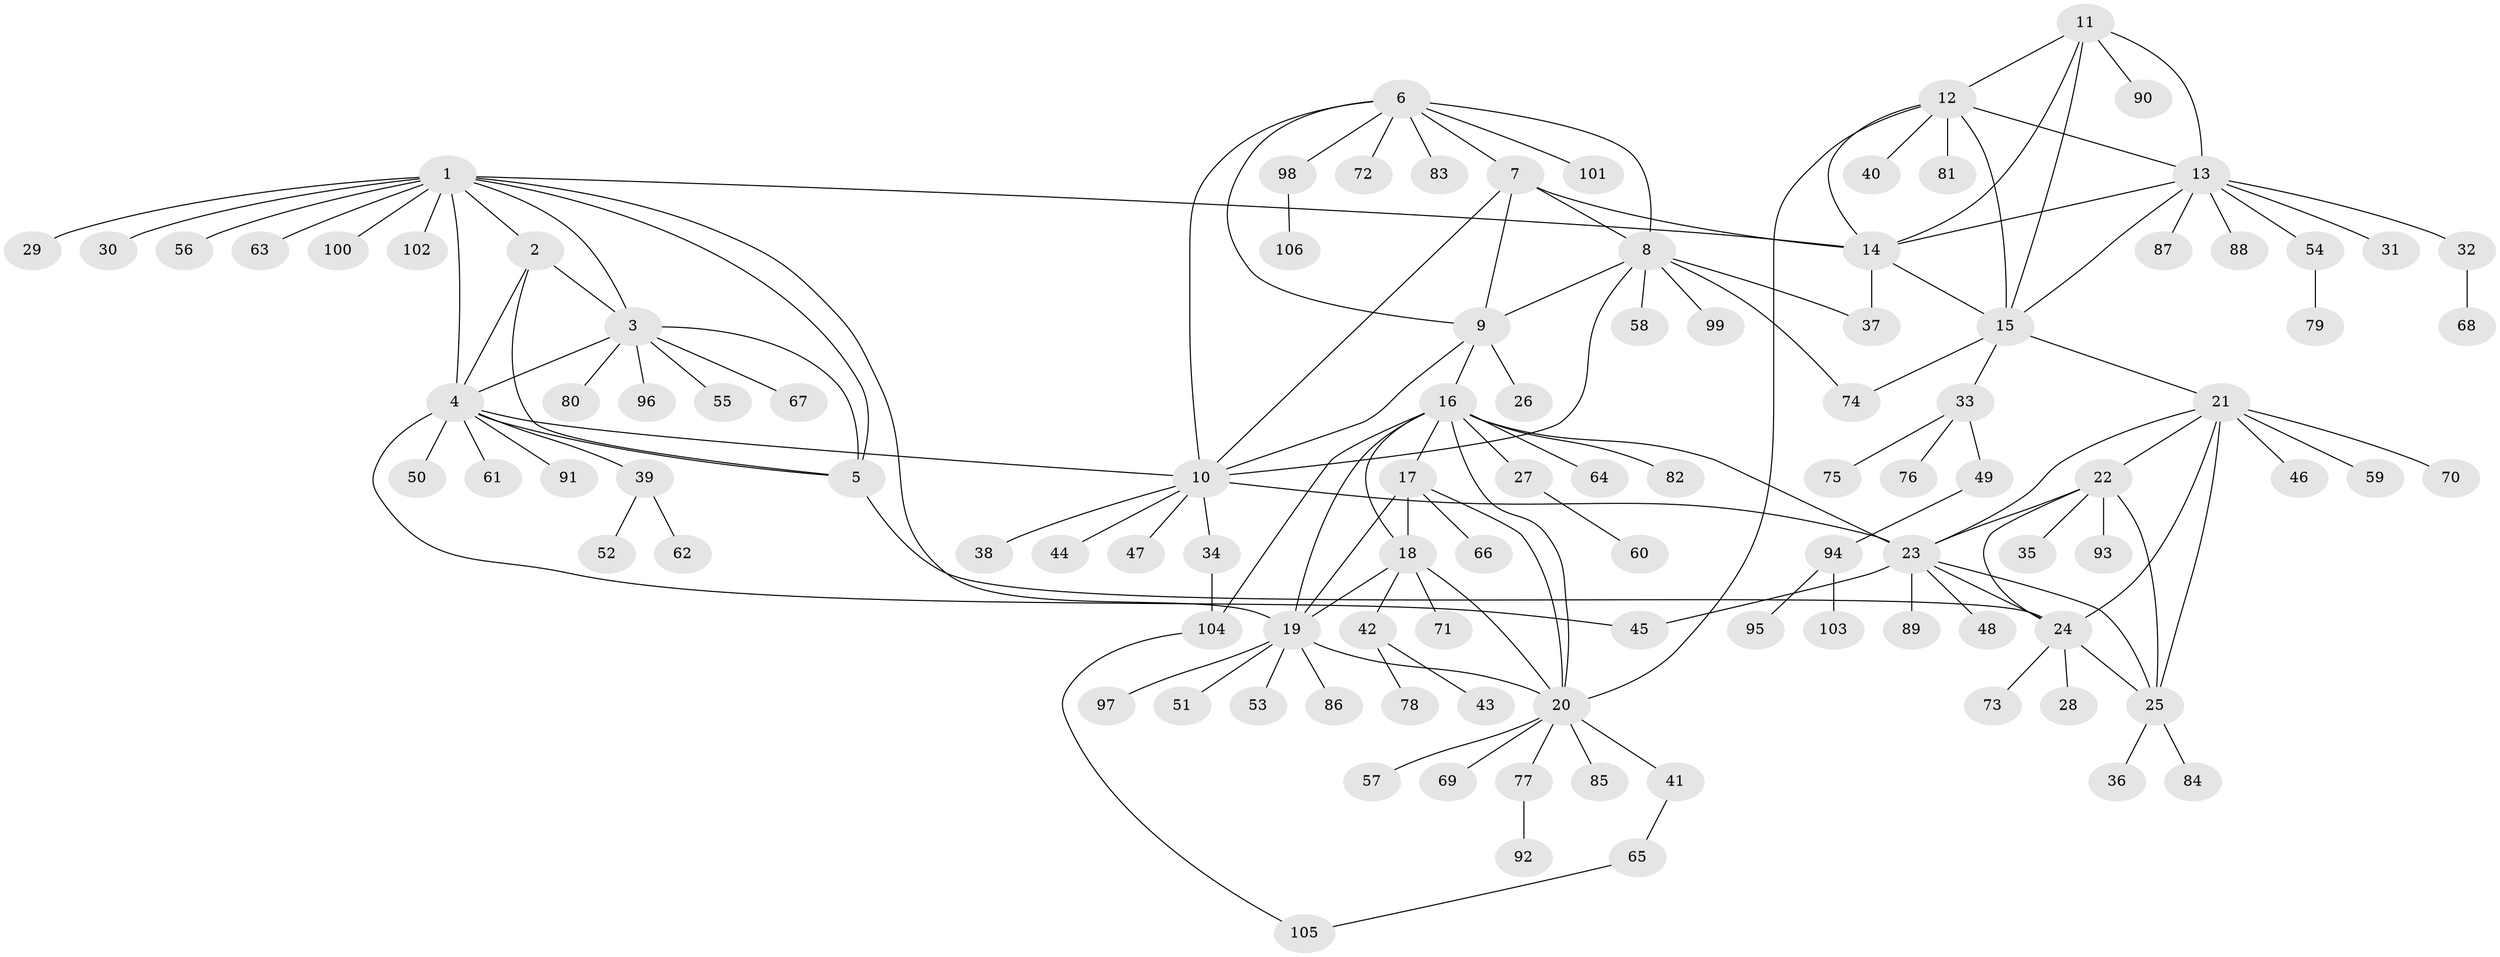 // Generated by graph-tools (version 1.1) at 2025/02/03/09/25 03:02:35]
// undirected, 106 vertices, 146 edges
graph export_dot {
graph [start="1"]
  node [color=gray90,style=filled];
  1;
  2;
  3;
  4;
  5;
  6;
  7;
  8;
  9;
  10;
  11;
  12;
  13;
  14;
  15;
  16;
  17;
  18;
  19;
  20;
  21;
  22;
  23;
  24;
  25;
  26;
  27;
  28;
  29;
  30;
  31;
  32;
  33;
  34;
  35;
  36;
  37;
  38;
  39;
  40;
  41;
  42;
  43;
  44;
  45;
  46;
  47;
  48;
  49;
  50;
  51;
  52;
  53;
  54;
  55;
  56;
  57;
  58;
  59;
  60;
  61;
  62;
  63;
  64;
  65;
  66;
  67;
  68;
  69;
  70;
  71;
  72;
  73;
  74;
  75;
  76;
  77;
  78;
  79;
  80;
  81;
  82;
  83;
  84;
  85;
  86;
  87;
  88;
  89;
  90;
  91;
  92;
  93;
  94;
  95;
  96;
  97;
  98;
  99;
  100;
  101;
  102;
  103;
  104;
  105;
  106;
  1 -- 2;
  1 -- 3;
  1 -- 4;
  1 -- 5;
  1 -- 14;
  1 -- 19;
  1 -- 29;
  1 -- 30;
  1 -- 56;
  1 -- 63;
  1 -- 100;
  1 -- 102;
  2 -- 3;
  2 -- 4;
  2 -- 5;
  3 -- 4;
  3 -- 5;
  3 -- 55;
  3 -- 67;
  3 -- 80;
  3 -- 96;
  4 -- 5;
  4 -- 10;
  4 -- 39;
  4 -- 45;
  4 -- 50;
  4 -- 61;
  4 -- 91;
  5 -- 24;
  6 -- 7;
  6 -- 8;
  6 -- 9;
  6 -- 10;
  6 -- 72;
  6 -- 83;
  6 -- 98;
  6 -- 101;
  7 -- 8;
  7 -- 9;
  7 -- 10;
  7 -- 14;
  8 -- 9;
  8 -- 10;
  8 -- 37;
  8 -- 58;
  8 -- 74;
  8 -- 99;
  9 -- 10;
  9 -- 16;
  9 -- 26;
  10 -- 23;
  10 -- 34;
  10 -- 38;
  10 -- 44;
  10 -- 47;
  11 -- 12;
  11 -- 13;
  11 -- 14;
  11 -- 15;
  11 -- 90;
  12 -- 13;
  12 -- 14;
  12 -- 15;
  12 -- 20;
  12 -- 40;
  12 -- 81;
  13 -- 14;
  13 -- 15;
  13 -- 31;
  13 -- 32;
  13 -- 54;
  13 -- 87;
  13 -- 88;
  14 -- 15;
  14 -- 37;
  15 -- 21;
  15 -- 33;
  15 -- 74;
  16 -- 17;
  16 -- 18;
  16 -- 19;
  16 -- 20;
  16 -- 23;
  16 -- 27;
  16 -- 64;
  16 -- 82;
  16 -- 104;
  17 -- 18;
  17 -- 19;
  17 -- 20;
  17 -- 66;
  18 -- 19;
  18 -- 20;
  18 -- 42;
  18 -- 71;
  19 -- 20;
  19 -- 51;
  19 -- 53;
  19 -- 86;
  19 -- 97;
  20 -- 41;
  20 -- 57;
  20 -- 69;
  20 -- 77;
  20 -- 85;
  21 -- 22;
  21 -- 23;
  21 -- 24;
  21 -- 25;
  21 -- 46;
  21 -- 59;
  21 -- 70;
  22 -- 23;
  22 -- 24;
  22 -- 25;
  22 -- 35;
  22 -- 93;
  23 -- 24;
  23 -- 25;
  23 -- 45;
  23 -- 48;
  23 -- 89;
  24 -- 25;
  24 -- 28;
  24 -- 73;
  25 -- 36;
  25 -- 84;
  27 -- 60;
  32 -- 68;
  33 -- 49;
  33 -- 75;
  33 -- 76;
  34 -- 104;
  39 -- 52;
  39 -- 62;
  41 -- 65;
  42 -- 43;
  42 -- 78;
  49 -- 94;
  54 -- 79;
  65 -- 105;
  77 -- 92;
  94 -- 95;
  94 -- 103;
  98 -- 106;
  104 -- 105;
}
